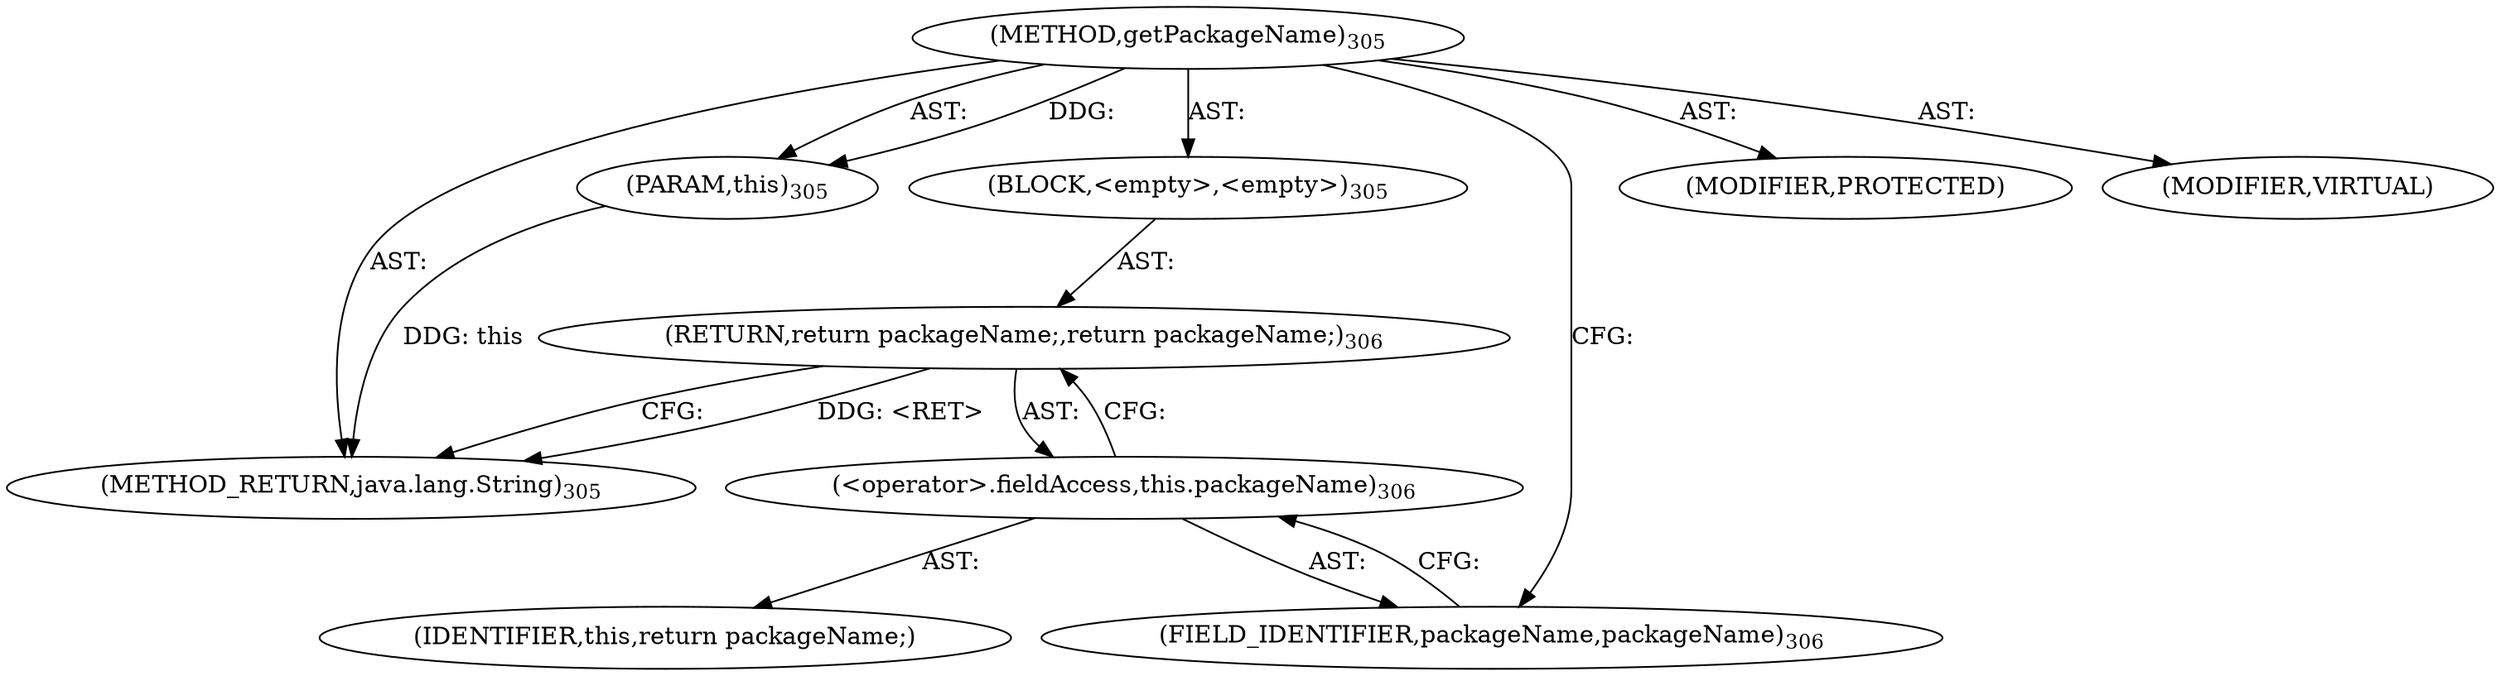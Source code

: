 digraph "getPackageName" {  
"111669149710" [label = <(METHOD,getPackageName)<SUB>305</SUB>> ]
"115964117016" [label = <(PARAM,this)<SUB>305</SUB>> ]
"25769803803" [label = <(BLOCK,&lt;empty&gt;,&lt;empty&gt;)<SUB>305</SUB>> ]
"146028888070" [label = <(RETURN,return packageName;,return packageName;)<SUB>306</SUB>> ]
"30064771181" [label = <(&lt;operator&gt;.fieldAccess,this.packageName)<SUB>306</SUB>> ]
"68719476832" [label = <(IDENTIFIER,this,return packageName;)> ]
"55834574874" [label = <(FIELD_IDENTIFIER,packageName,packageName)<SUB>306</SUB>> ]
"133143986208" [label = <(MODIFIER,PROTECTED)> ]
"133143986209" [label = <(MODIFIER,VIRTUAL)> ]
"128849018894" [label = <(METHOD_RETURN,java.lang.String)<SUB>305</SUB>> ]
  "111669149710" -> "115964117016"  [ label = "AST: "] 
  "111669149710" -> "25769803803"  [ label = "AST: "] 
  "111669149710" -> "133143986208"  [ label = "AST: "] 
  "111669149710" -> "133143986209"  [ label = "AST: "] 
  "111669149710" -> "128849018894"  [ label = "AST: "] 
  "25769803803" -> "146028888070"  [ label = "AST: "] 
  "146028888070" -> "30064771181"  [ label = "AST: "] 
  "30064771181" -> "68719476832"  [ label = "AST: "] 
  "30064771181" -> "55834574874"  [ label = "AST: "] 
  "146028888070" -> "128849018894"  [ label = "CFG: "] 
  "30064771181" -> "146028888070"  [ label = "CFG: "] 
  "55834574874" -> "30064771181"  [ label = "CFG: "] 
  "111669149710" -> "55834574874"  [ label = "CFG: "] 
  "146028888070" -> "128849018894"  [ label = "DDG: &lt;RET&gt;"] 
  "115964117016" -> "128849018894"  [ label = "DDG: this"] 
  "111669149710" -> "115964117016"  [ label = "DDG: "] 
}
